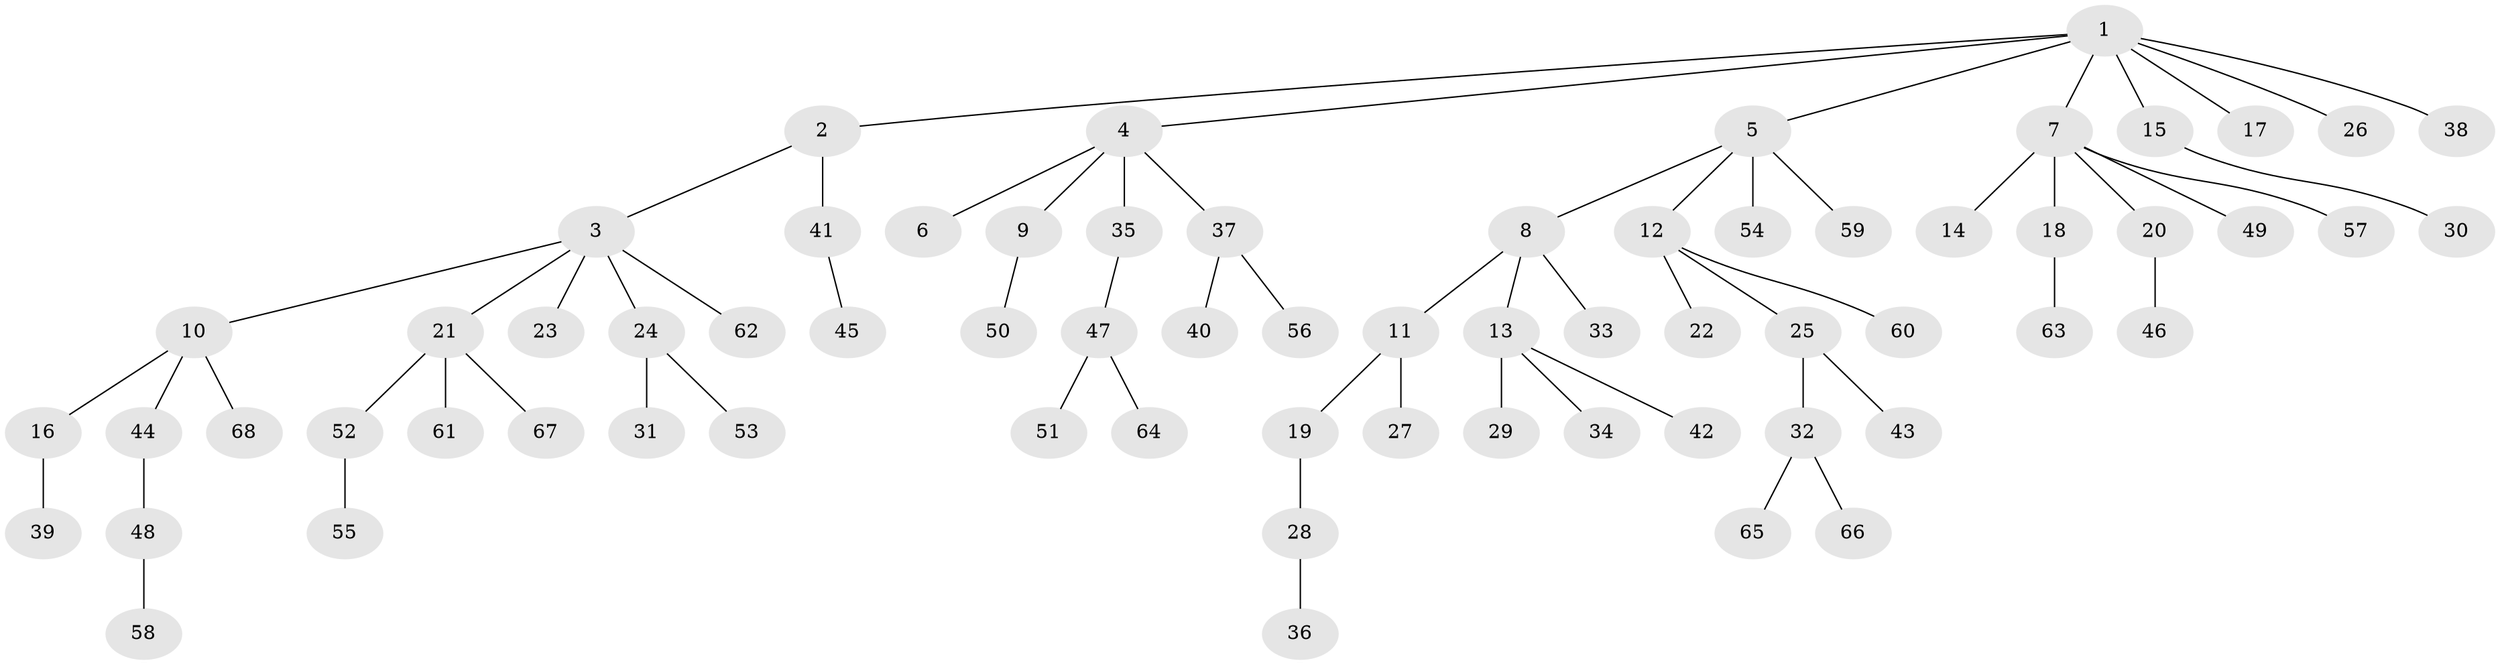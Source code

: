 // coarse degree distribution, {1: 0.8529411764705882, 2: 0.058823529411764705, 26: 0.029411764705882353, 4: 0.029411764705882353, 3: 0.029411764705882353}
// Generated by graph-tools (version 1.1) at 2025/56/03/04/25 21:56:44]
// undirected, 68 vertices, 67 edges
graph export_dot {
graph [start="1"]
  node [color=gray90,style=filled];
  1;
  2;
  3;
  4;
  5;
  6;
  7;
  8;
  9;
  10;
  11;
  12;
  13;
  14;
  15;
  16;
  17;
  18;
  19;
  20;
  21;
  22;
  23;
  24;
  25;
  26;
  27;
  28;
  29;
  30;
  31;
  32;
  33;
  34;
  35;
  36;
  37;
  38;
  39;
  40;
  41;
  42;
  43;
  44;
  45;
  46;
  47;
  48;
  49;
  50;
  51;
  52;
  53;
  54;
  55;
  56;
  57;
  58;
  59;
  60;
  61;
  62;
  63;
  64;
  65;
  66;
  67;
  68;
  1 -- 2;
  1 -- 4;
  1 -- 5;
  1 -- 7;
  1 -- 15;
  1 -- 17;
  1 -- 26;
  1 -- 38;
  2 -- 3;
  2 -- 41;
  3 -- 10;
  3 -- 21;
  3 -- 23;
  3 -- 24;
  3 -- 62;
  4 -- 6;
  4 -- 9;
  4 -- 35;
  4 -- 37;
  5 -- 8;
  5 -- 12;
  5 -- 54;
  5 -- 59;
  7 -- 14;
  7 -- 18;
  7 -- 20;
  7 -- 49;
  7 -- 57;
  8 -- 11;
  8 -- 13;
  8 -- 33;
  9 -- 50;
  10 -- 16;
  10 -- 44;
  10 -- 68;
  11 -- 19;
  11 -- 27;
  12 -- 22;
  12 -- 25;
  12 -- 60;
  13 -- 29;
  13 -- 34;
  13 -- 42;
  15 -- 30;
  16 -- 39;
  18 -- 63;
  19 -- 28;
  20 -- 46;
  21 -- 52;
  21 -- 61;
  21 -- 67;
  24 -- 31;
  24 -- 53;
  25 -- 32;
  25 -- 43;
  28 -- 36;
  32 -- 65;
  32 -- 66;
  35 -- 47;
  37 -- 40;
  37 -- 56;
  41 -- 45;
  44 -- 48;
  47 -- 51;
  47 -- 64;
  48 -- 58;
  52 -- 55;
}

